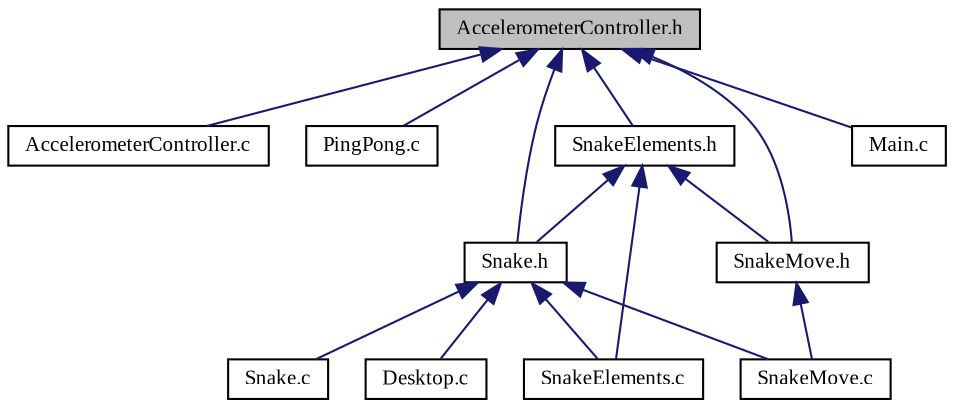 digraph "AccelerometerController.h"
{
  edge [fontname="TimesNewRoman",fontsize="10",labelfontname="TimesNewRoman",labelfontsize="10"];
  node [fontname="TimesNewRoman",fontsize="10",shape=record];
  Node2 [label="AccelerometerController.h",height=0.2,width=0.4,color="black", fillcolor="grey75", style="filled", fontcolor="black"];
  Node2 -> Node3 [dir="back",color="midnightblue",fontsize="10",style="solid",fontname="TimesNewRoman"];
  Node3 [label="AccelerometerController.c",height=0.2,width=0.4,color="black", fillcolor="white", style="filled",URL="$_accelerometer_controller_8c.html",tooltip="Kontroler akcelerometru - source file. "];
  Node2 -> Node4 [dir="back",color="midnightblue",fontsize="10",style="solid",fontname="TimesNewRoman"];
  Node4 [label="PingPong.c",height=0.2,width=0.4,color="black", fillcolor="white", style="filled",URL="$_ping_pong_8c.html",tooltip="Gra Ping Pong - source file. "];
  Node2 -> Node5 [dir="back",color="midnightblue",fontsize="10",style="solid",fontname="TimesNewRoman"];
  Node5 [label="SnakeElements.h",height=0.2,width=0.4,color="black", fillcolor="white", style="filled",URL="$_snake_elements_8h.html",tooltip="Elementy weza dla gry Snake - header file. "];
  Node5 -> Node6 [dir="back",color="midnightblue",fontsize="10",style="solid",fontname="TimesNewRoman"];
  Node6 [label="Snake.h",height=0.2,width=0.4,color="black", fillcolor="white", style="filled",URL="$_snake_8h.html",tooltip="Gra Snake - header file. "];
  Node6 -> Node7 [dir="back",color="midnightblue",fontsize="10",style="solid",fontname="TimesNewRoman"];
  Node7 [label="Snake.c",height=0.2,width=0.4,color="black", fillcolor="white", style="filled",URL="$_snake_8c.html",tooltip="Gra Snake - source file. "];
  Node6 -> Node8 [dir="back",color="midnightblue",fontsize="10",style="solid",fontname="TimesNewRoman"];
  Node8 [label="SnakeElements.c",height=0.2,width=0.4,color="black", fillcolor="white", style="filled",URL="$_snake_elements_8c.html",tooltip="Elementy weza dla gry Snake - source file. "];
  Node6 -> Node9 [dir="back",color="midnightblue",fontsize="10",style="solid",fontname="TimesNewRoman"];
  Node9 [label="SnakeMove.c",height=0.2,width=0.4,color="black", fillcolor="white", style="filled",URL="$_snake_move_8c.html",tooltip="Ruch weza dla gry Snake - source file. "];
  Node6 -> Node10 [dir="back",color="midnightblue",fontsize="10",style="solid",fontname="TimesNewRoman"];
  Node10 [label="Desktop.c",height=0.2,width=0.4,color="black", fillcolor="white", style="filled",URL="$_desktop_8c.html",tooltip="Pulpit z wejsciem menu - source file. "];
  Node5 -> Node8 [dir="back",color="midnightblue",fontsize="10",style="solid",fontname="TimesNewRoman"];
  Node5 -> Node11 [dir="back",color="midnightblue",fontsize="10",style="solid",fontname="TimesNewRoman"];
  Node11 [label="SnakeMove.h",height=0.2,width=0.4,color="black", fillcolor="white", style="filled",URL="$_snake_move_8h.html",tooltip="Ruch weza dla gry Snake - header file. "];
  Node11 -> Node9 [dir="back",color="midnightblue",fontsize="10",style="solid",fontname="TimesNewRoman"];
  Node2 -> Node6 [dir="back",color="midnightblue",fontsize="10",style="solid",fontname="TimesNewRoman"];
  Node2 -> Node11 [dir="back",color="midnightblue",fontsize="10",style="solid",fontname="TimesNewRoman"];
  Node2 -> Node12 [dir="back",color="midnightblue",fontsize="10",style="solid",fontname="TimesNewRoman"];
  Node12 [label="Main.c",height=0.2,width=0.4,color="black", fillcolor="white", style="filled",URL="$_main_8c.html",tooltip="Zrodlo z glowna funkcja programu - source file. "];
}
